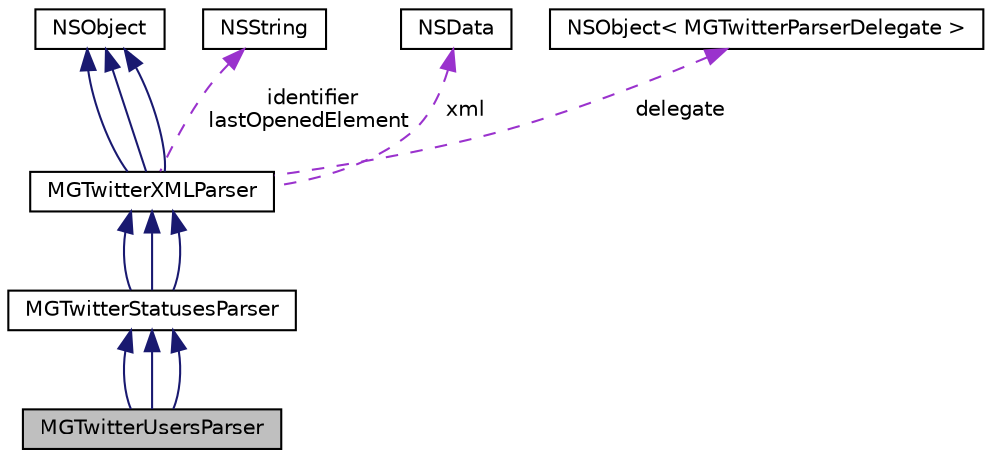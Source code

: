 digraph G
{
  edge [fontname="Helvetica",fontsize="10",labelfontname="Helvetica",labelfontsize="10"];
  node [fontname="Helvetica",fontsize="10",shape=record];
  Node1 [label="MGTwitterUsersParser",height=0.2,width=0.4,color="black", fillcolor="grey75", style="filled" fontcolor="black"];
  Node2 -> Node1 [dir="back",color="midnightblue",fontsize="10",style="solid"];
  Node2 [label="MGTwitterStatusesParser",height=0.2,width=0.4,color="black", fillcolor="white", style="filled",URL="$interface_m_g_twitter_statuses_parser.html"];
  Node3 -> Node2 [dir="back",color="midnightblue",fontsize="10",style="solid"];
  Node3 [label="MGTwitterXMLParser",height=0.2,width=0.4,color="black", fillcolor="white", style="filled",URL="$interface_m_g_twitter_x_m_l_parser.html"];
  Node4 -> Node3 [dir="back",color="midnightblue",fontsize="10",style="solid"];
  Node4 [label="NSObject",height=0.2,width=0.4,color="black", fillcolor="white", style="filled",URL="$class_n_s_object.html"];
  Node4 -> Node3 [dir="back",color="midnightblue",fontsize="10",style="solid"];
  Node4 -> Node3 [dir="back",color="midnightblue",fontsize="10",style="solid"];
  Node5 -> Node3 [dir="back",color="darkorchid3",fontsize="10",style="dashed",label=" identifier\nlastOpenedElement" ];
  Node5 [label="NSString",height=0.2,width=0.4,color="black", fillcolor="white", style="filled",URL="$class_n_s_string.html"];
  Node6 -> Node3 [dir="back",color="darkorchid3",fontsize="10",style="dashed",label=" xml" ];
  Node6 [label="NSData",height=0.2,width=0.4,color="black", fillcolor="white", style="filled",URL="$class_n_s_data.html"];
  Node7 -> Node3 [dir="back",color="darkorchid3",fontsize="10",style="dashed",label=" delegate" ];
  Node7 [label="NSObject\< MGTwitterParserDelegate \>",height=0.2,width=0.4,color="black", fillcolor="white", style="filled",URL="$class_n_s_object.html"];
  Node3 -> Node2 [dir="back",color="midnightblue",fontsize="10",style="solid"];
  Node3 -> Node2 [dir="back",color="midnightblue",fontsize="10",style="solid"];
  Node2 -> Node1 [dir="back",color="midnightblue",fontsize="10",style="solid"];
  Node2 -> Node1 [dir="back",color="midnightblue",fontsize="10",style="solid"];
}
